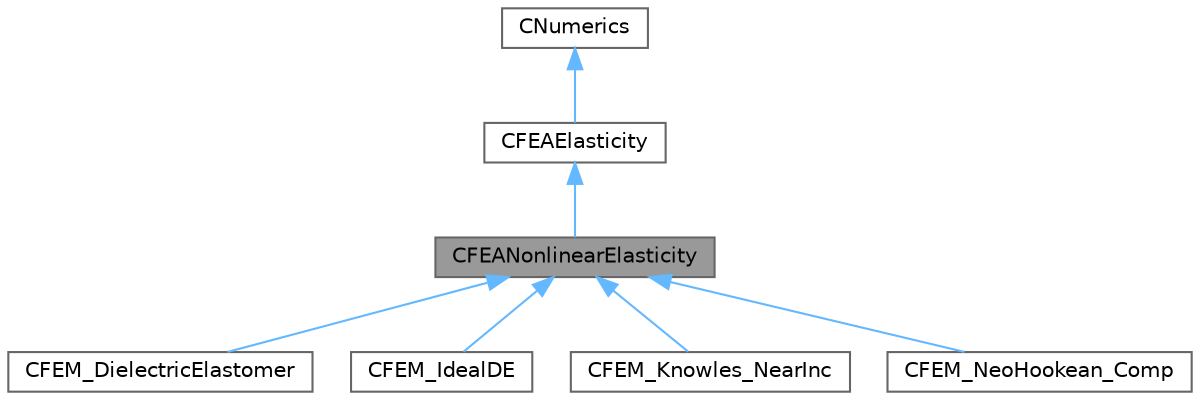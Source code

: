 digraph "CFEANonlinearElasticity"
{
 // LATEX_PDF_SIZE
  bgcolor="transparent";
  edge [fontname=Helvetica,fontsize=10,labelfontname=Helvetica,labelfontsize=10];
  node [fontname=Helvetica,fontsize=10,shape=box,height=0.2,width=0.4];
  Node1 [id="Node000001",label="CFEANonlinearElasticity",height=0.2,width=0.4,color="gray40", fillcolor="grey60", style="filled", fontcolor="black",tooltip="Abstract class for computing the stiffness matrix of a nonlinear elasticity problem...."];
  Node2 -> Node1 [id="edge1_Node000001_Node000002",dir="back",color="steelblue1",style="solid",tooltip=" "];
  Node2 [id="Node000002",label="CFEAElasticity",height=0.2,width=0.4,color="gray40", fillcolor="white", style="filled",URL="$classCFEAElasticity.html",tooltip="Abstract class for computing the tangent matrix and the residual for structural problems."];
  Node3 -> Node2 [id="edge2_Node000002_Node000003",dir="back",color="steelblue1",style="solid",tooltip=" "];
  Node3 [id="Node000003",label="CNumerics",height=0.2,width=0.4,color="gray40", fillcolor="white", style="filled",URL="$classCNumerics.html",tooltip="Class for defining the numerical methods."];
  Node1 -> Node4 [id="edge3_Node000001_Node000004",dir="back",color="steelblue1",style="solid",tooltip=" "];
  Node4 [id="Node000004",label="CFEM_DielectricElastomer",height=0.2,width=0.4,color="gray40", fillcolor="white", style="filled",URL="$classCFEM__DielectricElastomer.html",tooltip="Class for computing the constitutive and stress tensors for a dielectric elastomer."];
  Node1 -> Node5 [id="edge4_Node000001_Node000005",dir="back",color="steelblue1",style="solid",tooltip=" "];
  Node5 [id="Node000005",label="CFEM_IdealDE",height=0.2,width=0.4,color="gray40", fillcolor="white", style="filled",URL="$classCFEM__IdealDE.html",tooltip="Class for computing the constitutive and stress tensors for a nearly-incompressible ideal DE."];
  Node1 -> Node6 [id="edge5_Node000001_Node000006",dir="back",color="steelblue1",style="solid",tooltip=" "];
  Node6 [id="Node000006",label="CFEM_Knowles_NearInc",height=0.2,width=0.4,color="gray40", fillcolor="white", style="filled",URL="$classCFEM__Knowles__NearInc.html",tooltip=" "];
  Node1 -> Node7 [id="edge6_Node000001_Node000007",dir="back",color="steelblue1",style="solid",tooltip=" "];
  Node7 [id="Node000007",label="CFEM_NeoHookean_Comp",height=0.2,width=0.4,color="gray40", fillcolor="white", style="filled",URL="$classCFEM__NeoHookean__Comp.html",tooltip="Class for computing the constitutive and stress tensors for a neo-Hookean material model,..."];
}

